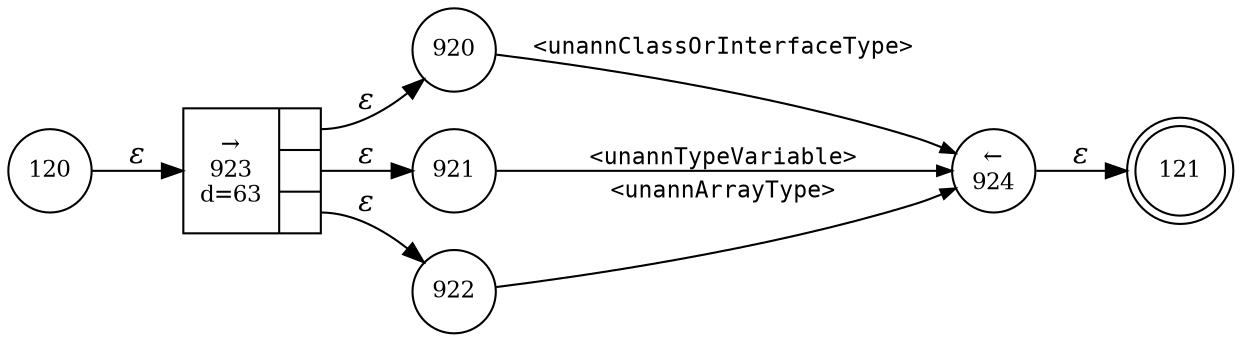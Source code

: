 digraph ATN {
rankdir=LR;
s121[fontsize=11, label="121", shape=doublecircle, fixedsize=true, width=.6];
s120[fontsize=11,label="120", shape=circle, fixedsize=true, width=.55, peripheries=1];
s920[fontsize=11,label="920", shape=circle, fixedsize=true, width=.55, peripheries=1];
s921[fontsize=11,label="921", shape=circle, fixedsize=true, width=.55, peripheries=1];
s922[fontsize=11,label="922", shape=circle, fixedsize=true, width=.55, peripheries=1];
s923[fontsize=11,label="{&rarr;\n923\nd=63|{<p0>|<p1>|<p2>}}", shape=record, fixedsize=false, peripheries=1];
s924[fontsize=11,label="&larr;\n924", shape=circle, fixedsize=true, width=.55, peripheries=1];
s120 -> s923 [fontname="Times-Italic", label="&epsilon;"];
s923:p0 -> s920 [fontname="Times-Italic", label="&epsilon;"];
s923:p1 -> s921 [fontname="Times-Italic", label="&epsilon;"];
s923:p2 -> s922 [fontname="Times-Italic", label="&epsilon;"];
s920 -> s924 [fontsize=11, fontname="Courier", arrowsize=.7, label = "<unannClassOrInterfaceType>", arrowhead = normal];
s921 -> s924 [fontsize=11, fontname="Courier", arrowsize=.7, label = "<unannTypeVariable>", arrowhead = normal];
s922 -> s924 [fontsize=11, fontname="Courier", arrowsize=.7, label = "<unannArrayType>", arrowhead = normal];
s924 -> s121 [fontname="Times-Italic", label="&epsilon;"];
}